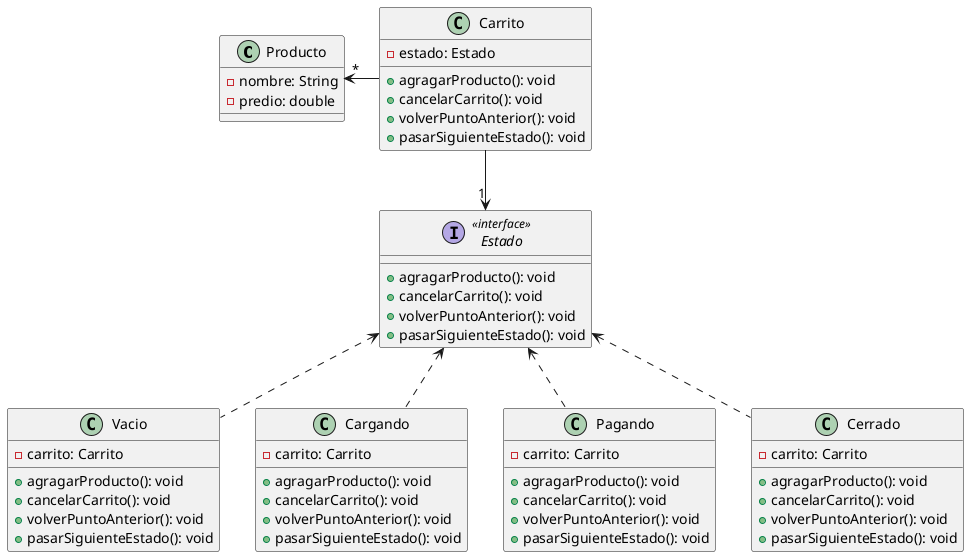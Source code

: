 @startuml
class Producto {
    - nombre: String
    - predio: double
}
class Carrito {
    - estado: Estado
    + agragarProducto(): void
    + cancelarCarrito(): void
    + volverPuntoAnterior(): void
    + pasarSiguienteEstado(): void
}

interface Estado <<interface>> {
    + agragarProducto(): void
    + cancelarCarrito(): void
    + volverPuntoAnterior(): void
    + pasarSiguienteEstado(): void

}

class Vacio {
    - carrito: Carrito
    + agragarProducto(): void
    + cancelarCarrito(): void
    + volverPuntoAnterior(): void
    + pasarSiguienteEstado(): void
}

class Cargando {
    - carrito: Carrito
    + agragarProducto(): void
    + cancelarCarrito(): void
    + volverPuntoAnterior(): void
    + pasarSiguienteEstado(): void
}

class Pagando {
    - carrito: Carrito
    + agragarProducto(): void
    + cancelarCarrito(): void
    + volverPuntoAnterior(): void
    + pasarSiguienteEstado(): void
}

class Cerrado {
    - carrito: Carrito
    + agragarProducto(): void
    + cancelarCarrito(): void
    + volverPuntoAnterior(): void
    + pasarSiguienteEstado(): void
}

Carrito -left-> "*" Producto
Carrito --> "1" Estado
Vacio .up.> Estado
Cargando .up.> Estado
Pagando .up.> Estado
Cerrado .up.> Estado


@enduml